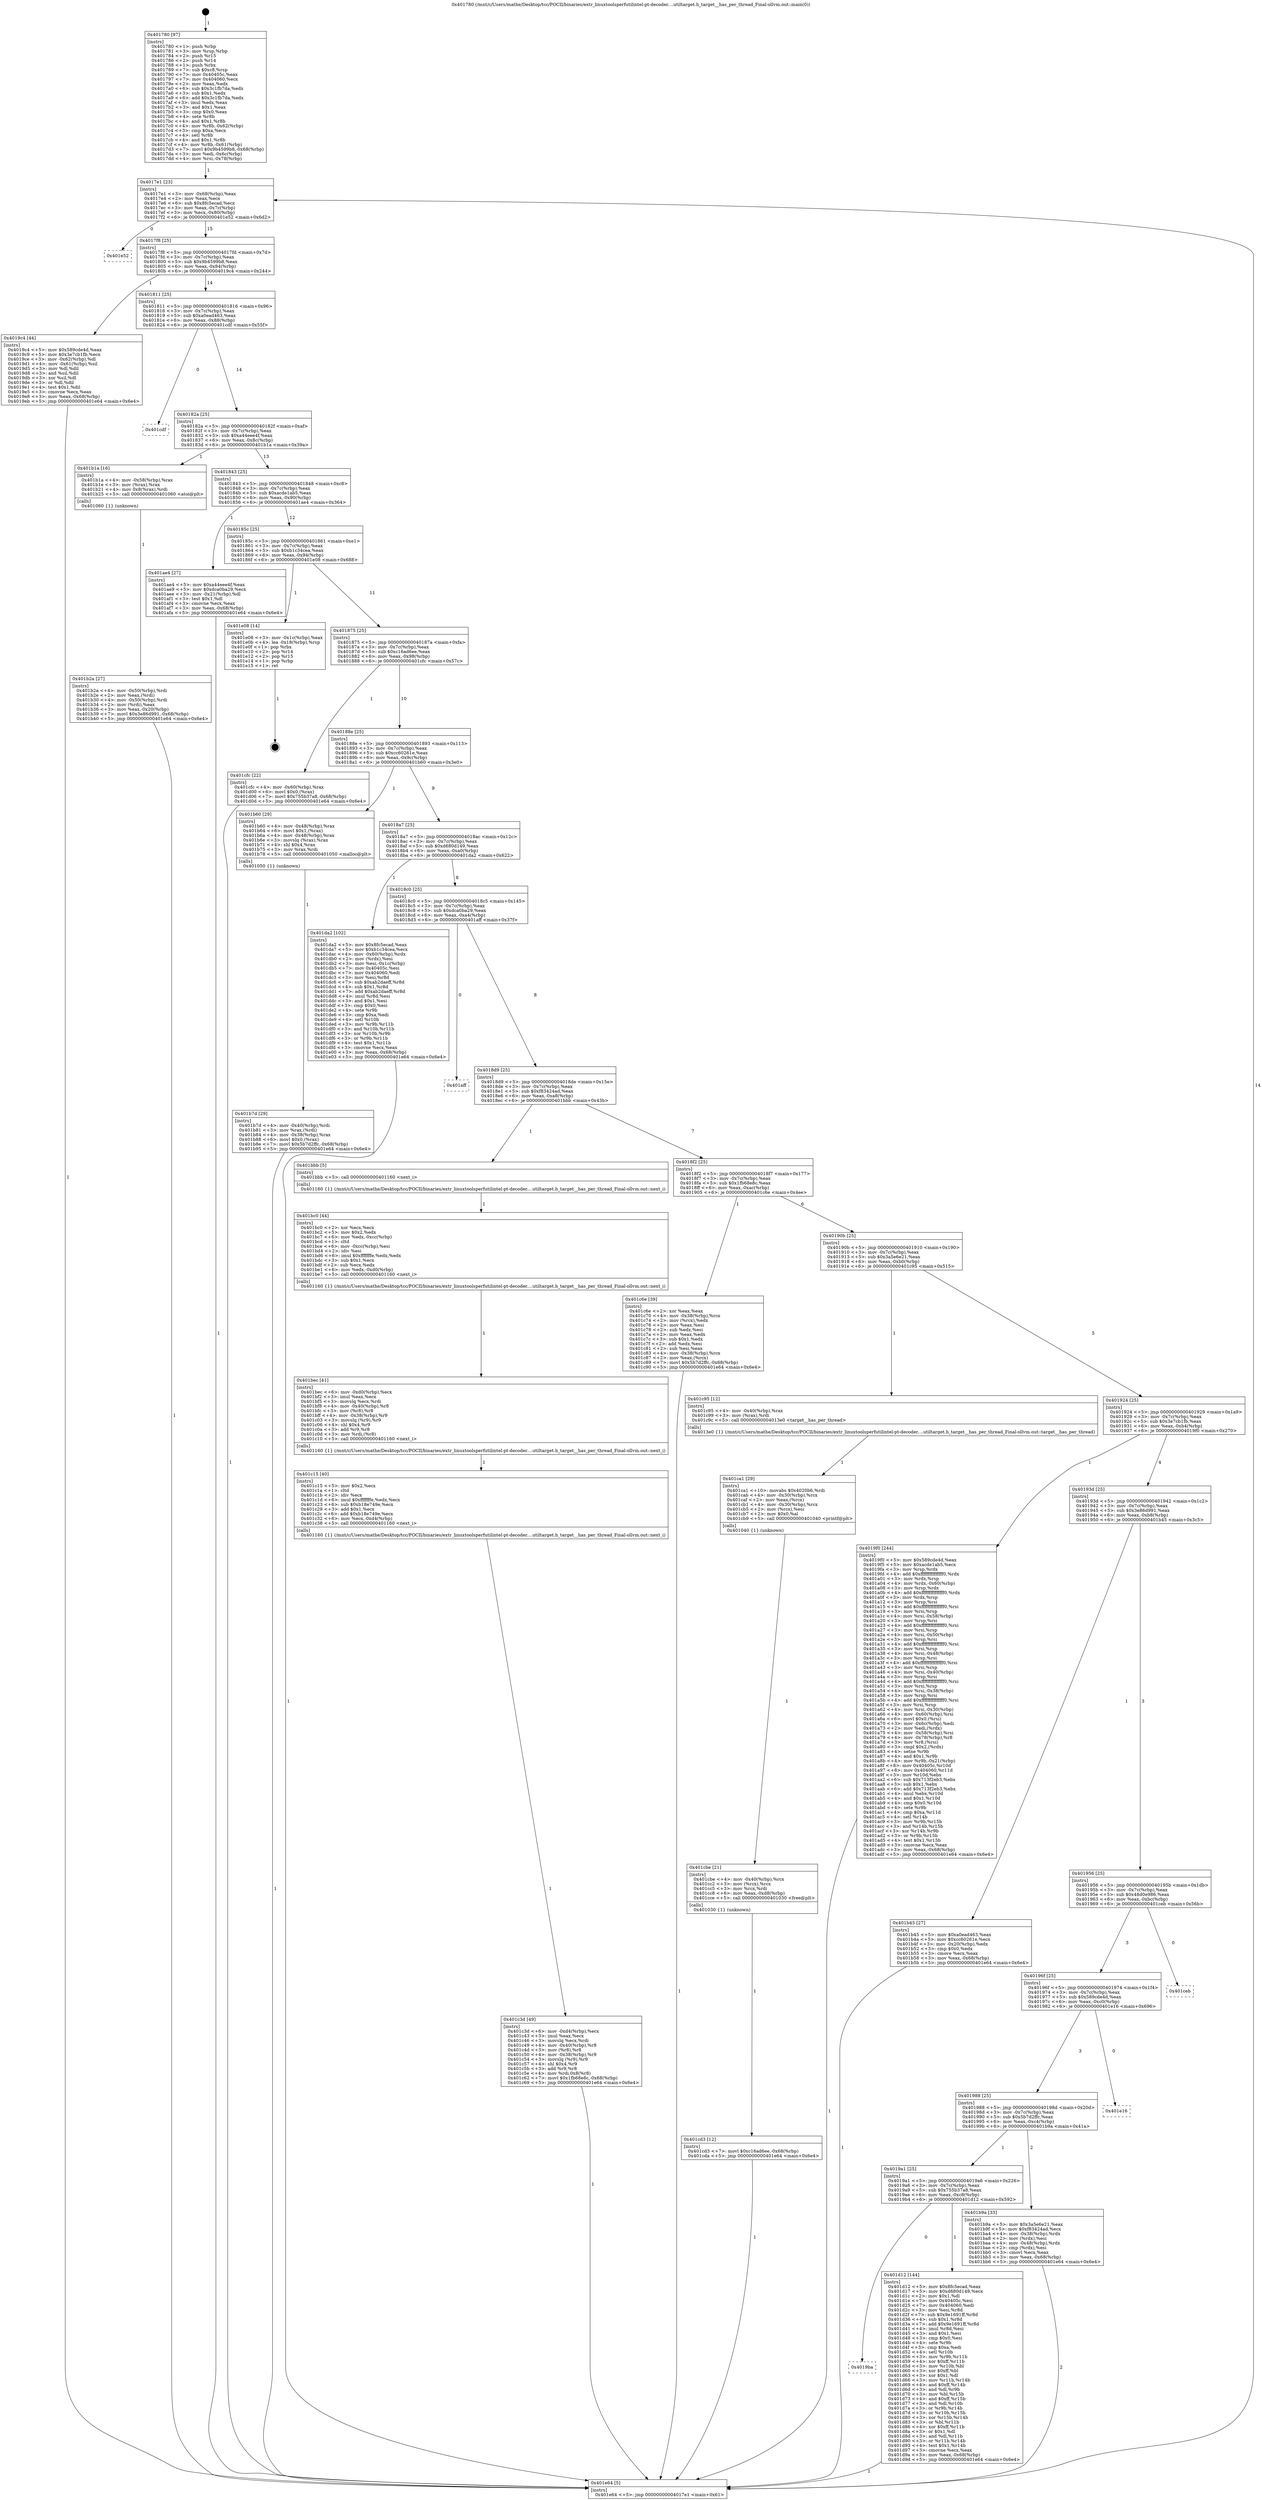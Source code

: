 digraph "0x401780" {
  label = "0x401780 (/mnt/c/Users/mathe/Desktop/tcc/POCII/binaries/extr_linuxtoolsperfutilintel-pt-decoder....utiltarget.h_target__has_per_thread_Final-ollvm.out::main(0))"
  labelloc = "t"
  node[shape=record]

  Entry [label="",width=0.3,height=0.3,shape=circle,fillcolor=black,style=filled]
  "0x4017e1" [label="{
     0x4017e1 [23]\l
     | [instrs]\l
     &nbsp;&nbsp;0x4017e1 \<+3\>: mov -0x68(%rbp),%eax\l
     &nbsp;&nbsp;0x4017e4 \<+2\>: mov %eax,%ecx\l
     &nbsp;&nbsp;0x4017e6 \<+6\>: sub $0x8fc5ecad,%ecx\l
     &nbsp;&nbsp;0x4017ec \<+3\>: mov %eax,-0x7c(%rbp)\l
     &nbsp;&nbsp;0x4017ef \<+3\>: mov %ecx,-0x80(%rbp)\l
     &nbsp;&nbsp;0x4017f2 \<+6\>: je 0000000000401e52 \<main+0x6d2\>\l
  }"]
  "0x401e52" [label="{
     0x401e52\l
  }", style=dashed]
  "0x4017f8" [label="{
     0x4017f8 [25]\l
     | [instrs]\l
     &nbsp;&nbsp;0x4017f8 \<+5\>: jmp 00000000004017fd \<main+0x7d\>\l
     &nbsp;&nbsp;0x4017fd \<+3\>: mov -0x7c(%rbp),%eax\l
     &nbsp;&nbsp;0x401800 \<+5\>: sub $0x9b4599b8,%eax\l
     &nbsp;&nbsp;0x401805 \<+6\>: mov %eax,-0x84(%rbp)\l
     &nbsp;&nbsp;0x40180b \<+6\>: je 00000000004019c4 \<main+0x244\>\l
  }"]
  Exit [label="",width=0.3,height=0.3,shape=circle,fillcolor=black,style=filled,peripheries=2]
  "0x4019c4" [label="{
     0x4019c4 [44]\l
     | [instrs]\l
     &nbsp;&nbsp;0x4019c4 \<+5\>: mov $0x589cde4d,%eax\l
     &nbsp;&nbsp;0x4019c9 \<+5\>: mov $0x3e7cb1fb,%ecx\l
     &nbsp;&nbsp;0x4019ce \<+3\>: mov -0x62(%rbp),%dl\l
     &nbsp;&nbsp;0x4019d1 \<+4\>: mov -0x61(%rbp),%sil\l
     &nbsp;&nbsp;0x4019d5 \<+3\>: mov %dl,%dil\l
     &nbsp;&nbsp;0x4019d8 \<+3\>: and %sil,%dil\l
     &nbsp;&nbsp;0x4019db \<+3\>: xor %sil,%dl\l
     &nbsp;&nbsp;0x4019de \<+3\>: or %dl,%dil\l
     &nbsp;&nbsp;0x4019e1 \<+4\>: test $0x1,%dil\l
     &nbsp;&nbsp;0x4019e5 \<+3\>: cmovne %ecx,%eax\l
     &nbsp;&nbsp;0x4019e8 \<+3\>: mov %eax,-0x68(%rbp)\l
     &nbsp;&nbsp;0x4019eb \<+5\>: jmp 0000000000401e64 \<main+0x6e4\>\l
  }"]
  "0x401811" [label="{
     0x401811 [25]\l
     | [instrs]\l
     &nbsp;&nbsp;0x401811 \<+5\>: jmp 0000000000401816 \<main+0x96\>\l
     &nbsp;&nbsp;0x401816 \<+3\>: mov -0x7c(%rbp),%eax\l
     &nbsp;&nbsp;0x401819 \<+5\>: sub $0xa0ead463,%eax\l
     &nbsp;&nbsp;0x40181e \<+6\>: mov %eax,-0x88(%rbp)\l
     &nbsp;&nbsp;0x401824 \<+6\>: je 0000000000401cdf \<main+0x55f\>\l
  }"]
  "0x401e64" [label="{
     0x401e64 [5]\l
     | [instrs]\l
     &nbsp;&nbsp;0x401e64 \<+5\>: jmp 00000000004017e1 \<main+0x61\>\l
  }"]
  "0x401780" [label="{
     0x401780 [97]\l
     | [instrs]\l
     &nbsp;&nbsp;0x401780 \<+1\>: push %rbp\l
     &nbsp;&nbsp;0x401781 \<+3\>: mov %rsp,%rbp\l
     &nbsp;&nbsp;0x401784 \<+2\>: push %r15\l
     &nbsp;&nbsp;0x401786 \<+2\>: push %r14\l
     &nbsp;&nbsp;0x401788 \<+1\>: push %rbx\l
     &nbsp;&nbsp;0x401789 \<+7\>: sub $0xc8,%rsp\l
     &nbsp;&nbsp;0x401790 \<+7\>: mov 0x40405c,%eax\l
     &nbsp;&nbsp;0x401797 \<+7\>: mov 0x404060,%ecx\l
     &nbsp;&nbsp;0x40179e \<+2\>: mov %eax,%edx\l
     &nbsp;&nbsp;0x4017a0 \<+6\>: sub $0x3c1fb7da,%edx\l
     &nbsp;&nbsp;0x4017a6 \<+3\>: sub $0x1,%edx\l
     &nbsp;&nbsp;0x4017a9 \<+6\>: add $0x3c1fb7da,%edx\l
     &nbsp;&nbsp;0x4017af \<+3\>: imul %edx,%eax\l
     &nbsp;&nbsp;0x4017b2 \<+3\>: and $0x1,%eax\l
     &nbsp;&nbsp;0x4017b5 \<+3\>: cmp $0x0,%eax\l
     &nbsp;&nbsp;0x4017b8 \<+4\>: sete %r8b\l
     &nbsp;&nbsp;0x4017bc \<+4\>: and $0x1,%r8b\l
     &nbsp;&nbsp;0x4017c0 \<+4\>: mov %r8b,-0x62(%rbp)\l
     &nbsp;&nbsp;0x4017c4 \<+3\>: cmp $0xa,%ecx\l
     &nbsp;&nbsp;0x4017c7 \<+4\>: setl %r8b\l
     &nbsp;&nbsp;0x4017cb \<+4\>: and $0x1,%r8b\l
     &nbsp;&nbsp;0x4017cf \<+4\>: mov %r8b,-0x61(%rbp)\l
     &nbsp;&nbsp;0x4017d3 \<+7\>: movl $0x9b4599b8,-0x68(%rbp)\l
     &nbsp;&nbsp;0x4017da \<+3\>: mov %edi,-0x6c(%rbp)\l
     &nbsp;&nbsp;0x4017dd \<+4\>: mov %rsi,-0x78(%rbp)\l
  }"]
  "0x4019ba" [label="{
     0x4019ba\l
  }", style=dashed]
  "0x401cdf" [label="{
     0x401cdf\l
  }", style=dashed]
  "0x40182a" [label="{
     0x40182a [25]\l
     | [instrs]\l
     &nbsp;&nbsp;0x40182a \<+5\>: jmp 000000000040182f \<main+0xaf\>\l
     &nbsp;&nbsp;0x40182f \<+3\>: mov -0x7c(%rbp),%eax\l
     &nbsp;&nbsp;0x401832 \<+5\>: sub $0xa44eee4f,%eax\l
     &nbsp;&nbsp;0x401837 \<+6\>: mov %eax,-0x8c(%rbp)\l
     &nbsp;&nbsp;0x40183d \<+6\>: je 0000000000401b1a \<main+0x39a\>\l
  }"]
  "0x401d12" [label="{
     0x401d12 [144]\l
     | [instrs]\l
     &nbsp;&nbsp;0x401d12 \<+5\>: mov $0x8fc5ecad,%eax\l
     &nbsp;&nbsp;0x401d17 \<+5\>: mov $0xd680d149,%ecx\l
     &nbsp;&nbsp;0x401d1c \<+2\>: mov $0x1,%dl\l
     &nbsp;&nbsp;0x401d1e \<+7\>: mov 0x40405c,%esi\l
     &nbsp;&nbsp;0x401d25 \<+7\>: mov 0x404060,%edi\l
     &nbsp;&nbsp;0x401d2c \<+3\>: mov %esi,%r8d\l
     &nbsp;&nbsp;0x401d2f \<+7\>: sub $0x9e1691ff,%r8d\l
     &nbsp;&nbsp;0x401d36 \<+4\>: sub $0x1,%r8d\l
     &nbsp;&nbsp;0x401d3a \<+7\>: add $0x9e1691ff,%r8d\l
     &nbsp;&nbsp;0x401d41 \<+4\>: imul %r8d,%esi\l
     &nbsp;&nbsp;0x401d45 \<+3\>: and $0x1,%esi\l
     &nbsp;&nbsp;0x401d48 \<+3\>: cmp $0x0,%esi\l
     &nbsp;&nbsp;0x401d4b \<+4\>: sete %r9b\l
     &nbsp;&nbsp;0x401d4f \<+3\>: cmp $0xa,%edi\l
     &nbsp;&nbsp;0x401d52 \<+4\>: setl %r10b\l
     &nbsp;&nbsp;0x401d56 \<+3\>: mov %r9b,%r11b\l
     &nbsp;&nbsp;0x401d59 \<+4\>: xor $0xff,%r11b\l
     &nbsp;&nbsp;0x401d5d \<+3\>: mov %r10b,%bl\l
     &nbsp;&nbsp;0x401d60 \<+3\>: xor $0xff,%bl\l
     &nbsp;&nbsp;0x401d63 \<+3\>: xor $0x1,%dl\l
     &nbsp;&nbsp;0x401d66 \<+3\>: mov %r11b,%r14b\l
     &nbsp;&nbsp;0x401d69 \<+4\>: and $0xff,%r14b\l
     &nbsp;&nbsp;0x401d6d \<+3\>: and %dl,%r9b\l
     &nbsp;&nbsp;0x401d70 \<+3\>: mov %bl,%r15b\l
     &nbsp;&nbsp;0x401d73 \<+4\>: and $0xff,%r15b\l
     &nbsp;&nbsp;0x401d77 \<+3\>: and %dl,%r10b\l
     &nbsp;&nbsp;0x401d7a \<+3\>: or %r9b,%r14b\l
     &nbsp;&nbsp;0x401d7d \<+3\>: or %r10b,%r15b\l
     &nbsp;&nbsp;0x401d80 \<+3\>: xor %r15b,%r14b\l
     &nbsp;&nbsp;0x401d83 \<+3\>: or %bl,%r11b\l
     &nbsp;&nbsp;0x401d86 \<+4\>: xor $0xff,%r11b\l
     &nbsp;&nbsp;0x401d8a \<+3\>: or $0x1,%dl\l
     &nbsp;&nbsp;0x401d8d \<+3\>: and %dl,%r11b\l
     &nbsp;&nbsp;0x401d90 \<+3\>: or %r11b,%r14b\l
     &nbsp;&nbsp;0x401d93 \<+4\>: test $0x1,%r14b\l
     &nbsp;&nbsp;0x401d97 \<+3\>: cmovne %ecx,%eax\l
     &nbsp;&nbsp;0x401d9a \<+3\>: mov %eax,-0x68(%rbp)\l
     &nbsp;&nbsp;0x401d9d \<+5\>: jmp 0000000000401e64 \<main+0x6e4\>\l
  }"]
  "0x401b1a" [label="{
     0x401b1a [16]\l
     | [instrs]\l
     &nbsp;&nbsp;0x401b1a \<+4\>: mov -0x58(%rbp),%rax\l
     &nbsp;&nbsp;0x401b1e \<+3\>: mov (%rax),%rax\l
     &nbsp;&nbsp;0x401b21 \<+4\>: mov 0x8(%rax),%rdi\l
     &nbsp;&nbsp;0x401b25 \<+5\>: call 0000000000401060 \<atoi@plt\>\l
     | [calls]\l
     &nbsp;&nbsp;0x401060 \{1\} (unknown)\l
  }"]
  "0x401843" [label="{
     0x401843 [25]\l
     | [instrs]\l
     &nbsp;&nbsp;0x401843 \<+5\>: jmp 0000000000401848 \<main+0xc8\>\l
     &nbsp;&nbsp;0x401848 \<+3\>: mov -0x7c(%rbp),%eax\l
     &nbsp;&nbsp;0x40184b \<+5\>: sub $0xacde1ab5,%eax\l
     &nbsp;&nbsp;0x401850 \<+6\>: mov %eax,-0x90(%rbp)\l
     &nbsp;&nbsp;0x401856 \<+6\>: je 0000000000401ae4 \<main+0x364\>\l
  }"]
  "0x401cd3" [label="{
     0x401cd3 [12]\l
     | [instrs]\l
     &nbsp;&nbsp;0x401cd3 \<+7\>: movl $0xc16ad6ee,-0x68(%rbp)\l
     &nbsp;&nbsp;0x401cda \<+5\>: jmp 0000000000401e64 \<main+0x6e4\>\l
  }"]
  "0x401ae4" [label="{
     0x401ae4 [27]\l
     | [instrs]\l
     &nbsp;&nbsp;0x401ae4 \<+5\>: mov $0xa44eee4f,%eax\l
     &nbsp;&nbsp;0x401ae9 \<+5\>: mov $0xdca0ba29,%ecx\l
     &nbsp;&nbsp;0x401aee \<+3\>: mov -0x21(%rbp),%dl\l
     &nbsp;&nbsp;0x401af1 \<+3\>: test $0x1,%dl\l
     &nbsp;&nbsp;0x401af4 \<+3\>: cmovne %ecx,%eax\l
     &nbsp;&nbsp;0x401af7 \<+3\>: mov %eax,-0x68(%rbp)\l
     &nbsp;&nbsp;0x401afa \<+5\>: jmp 0000000000401e64 \<main+0x6e4\>\l
  }"]
  "0x40185c" [label="{
     0x40185c [25]\l
     | [instrs]\l
     &nbsp;&nbsp;0x40185c \<+5\>: jmp 0000000000401861 \<main+0xe1\>\l
     &nbsp;&nbsp;0x401861 \<+3\>: mov -0x7c(%rbp),%eax\l
     &nbsp;&nbsp;0x401864 \<+5\>: sub $0xb1c34cea,%eax\l
     &nbsp;&nbsp;0x401869 \<+6\>: mov %eax,-0x94(%rbp)\l
     &nbsp;&nbsp;0x40186f \<+6\>: je 0000000000401e08 \<main+0x688\>\l
  }"]
  "0x401cbe" [label="{
     0x401cbe [21]\l
     | [instrs]\l
     &nbsp;&nbsp;0x401cbe \<+4\>: mov -0x40(%rbp),%rcx\l
     &nbsp;&nbsp;0x401cc2 \<+3\>: mov (%rcx),%rcx\l
     &nbsp;&nbsp;0x401cc5 \<+3\>: mov %rcx,%rdi\l
     &nbsp;&nbsp;0x401cc8 \<+6\>: mov %eax,-0xd8(%rbp)\l
     &nbsp;&nbsp;0x401cce \<+5\>: call 0000000000401030 \<free@plt\>\l
     | [calls]\l
     &nbsp;&nbsp;0x401030 \{1\} (unknown)\l
  }"]
  "0x401e08" [label="{
     0x401e08 [14]\l
     | [instrs]\l
     &nbsp;&nbsp;0x401e08 \<+3\>: mov -0x1c(%rbp),%eax\l
     &nbsp;&nbsp;0x401e0b \<+4\>: lea -0x18(%rbp),%rsp\l
     &nbsp;&nbsp;0x401e0f \<+1\>: pop %rbx\l
     &nbsp;&nbsp;0x401e10 \<+2\>: pop %r14\l
     &nbsp;&nbsp;0x401e12 \<+2\>: pop %r15\l
     &nbsp;&nbsp;0x401e14 \<+1\>: pop %rbp\l
     &nbsp;&nbsp;0x401e15 \<+1\>: ret\l
  }"]
  "0x401875" [label="{
     0x401875 [25]\l
     | [instrs]\l
     &nbsp;&nbsp;0x401875 \<+5\>: jmp 000000000040187a \<main+0xfa\>\l
     &nbsp;&nbsp;0x40187a \<+3\>: mov -0x7c(%rbp),%eax\l
     &nbsp;&nbsp;0x40187d \<+5\>: sub $0xc16ad6ee,%eax\l
     &nbsp;&nbsp;0x401882 \<+6\>: mov %eax,-0x98(%rbp)\l
     &nbsp;&nbsp;0x401888 \<+6\>: je 0000000000401cfc \<main+0x57c\>\l
  }"]
  "0x401ca1" [label="{
     0x401ca1 [29]\l
     | [instrs]\l
     &nbsp;&nbsp;0x401ca1 \<+10\>: movabs $0x4020b6,%rdi\l
     &nbsp;&nbsp;0x401cab \<+4\>: mov -0x30(%rbp),%rcx\l
     &nbsp;&nbsp;0x401caf \<+2\>: mov %eax,(%rcx)\l
     &nbsp;&nbsp;0x401cb1 \<+4\>: mov -0x30(%rbp),%rcx\l
     &nbsp;&nbsp;0x401cb5 \<+2\>: mov (%rcx),%esi\l
     &nbsp;&nbsp;0x401cb7 \<+2\>: mov $0x0,%al\l
     &nbsp;&nbsp;0x401cb9 \<+5\>: call 0000000000401040 \<printf@plt\>\l
     | [calls]\l
     &nbsp;&nbsp;0x401040 \{1\} (unknown)\l
  }"]
  "0x401cfc" [label="{
     0x401cfc [22]\l
     | [instrs]\l
     &nbsp;&nbsp;0x401cfc \<+4\>: mov -0x60(%rbp),%rax\l
     &nbsp;&nbsp;0x401d00 \<+6\>: movl $0x0,(%rax)\l
     &nbsp;&nbsp;0x401d06 \<+7\>: movl $0x755b37a8,-0x68(%rbp)\l
     &nbsp;&nbsp;0x401d0d \<+5\>: jmp 0000000000401e64 \<main+0x6e4\>\l
  }"]
  "0x40188e" [label="{
     0x40188e [25]\l
     | [instrs]\l
     &nbsp;&nbsp;0x40188e \<+5\>: jmp 0000000000401893 \<main+0x113\>\l
     &nbsp;&nbsp;0x401893 \<+3\>: mov -0x7c(%rbp),%eax\l
     &nbsp;&nbsp;0x401896 \<+5\>: sub $0xcc60261e,%eax\l
     &nbsp;&nbsp;0x40189b \<+6\>: mov %eax,-0x9c(%rbp)\l
     &nbsp;&nbsp;0x4018a1 \<+6\>: je 0000000000401b60 \<main+0x3e0\>\l
  }"]
  "0x401c3d" [label="{
     0x401c3d [49]\l
     | [instrs]\l
     &nbsp;&nbsp;0x401c3d \<+6\>: mov -0xd4(%rbp),%ecx\l
     &nbsp;&nbsp;0x401c43 \<+3\>: imul %eax,%ecx\l
     &nbsp;&nbsp;0x401c46 \<+3\>: movslq %ecx,%rdi\l
     &nbsp;&nbsp;0x401c49 \<+4\>: mov -0x40(%rbp),%r8\l
     &nbsp;&nbsp;0x401c4d \<+3\>: mov (%r8),%r8\l
     &nbsp;&nbsp;0x401c50 \<+4\>: mov -0x38(%rbp),%r9\l
     &nbsp;&nbsp;0x401c54 \<+3\>: movslq (%r9),%r9\l
     &nbsp;&nbsp;0x401c57 \<+4\>: shl $0x4,%r9\l
     &nbsp;&nbsp;0x401c5b \<+3\>: add %r9,%r8\l
     &nbsp;&nbsp;0x401c5e \<+4\>: mov %rdi,0x8(%r8)\l
     &nbsp;&nbsp;0x401c62 \<+7\>: movl $0x1fb68e8c,-0x68(%rbp)\l
     &nbsp;&nbsp;0x401c69 \<+5\>: jmp 0000000000401e64 \<main+0x6e4\>\l
  }"]
  "0x401b60" [label="{
     0x401b60 [29]\l
     | [instrs]\l
     &nbsp;&nbsp;0x401b60 \<+4\>: mov -0x48(%rbp),%rax\l
     &nbsp;&nbsp;0x401b64 \<+6\>: movl $0x1,(%rax)\l
     &nbsp;&nbsp;0x401b6a \<+4\>: mov -0x48(%rbp),%rax\l
     &nbsp;&nbsp;0x401b6e \<+3\>: movslq (%rax),%rax\l
     &nbsp;&nbsp;0x401b71 \<+4\>: shl $0x4,%rax\l
     &nbsp;&nbsp;0x401b75 \<+3\>: mov %rax,%rdi\l
     &nbsp;&nbsp;0x401b78 \<+5\>: call 0000000000401050 \<malloc@plt\>\l
     | [calls]\l
     &nbsp;&nbsp;0x401050 \{1\} (unknown)\l
  }"]
  "0x4018a7" [label="{
     0x4018a7 [25]\l
     | [instrs]\l
     &nbsp;&nbsp;0x4018a7 \<+5\>: jmp 00000000004018ac \<main+0x12c\>\l
     &nbsp;&nbsp;0x4018ac \<+3\>: mov -0x7c(%rbp),%eax\l
     &nbsp;&nbsp;0x4018af \<+5\>: sub $0xd680d149,%eax\l
     &nbsp;&nbsp;0x4018b4 \<+6\>: mov %eax,-0xa0(%rbp)\l
     &nbsp;&nbsp;0x4018ba \<+6\>: je 0000000000401da2 \<main+0x622\>\l
  }"]
  "0x401c15" [label="{
     0x401c15 [40]\l
     | [instrs]\l
     &nbsp;&nbsp;0x401c15 \<+5\>: mov $0x2,%ecx\l
     &nbsp;&nbsp;0x401c1a \<+1\>: cltd\l
     &nbsp;&nbsp;0x401c1b \<+2\>: idiv %ecx\l
     &nbsp;&nbsp;0x401c1d \<+6\>: imul $0xfffffffe,%edx,%ecx\l
     &nbsp;&nbsp;0x401c23 \<+6\>: sub $0xb18e749e,%ecx\l
     &nbsp;&nbsp;0x401c29 \<+3\>: add $0x1,%ecx\l
     &nbsp;&nbsp;0x401c2c \<+6\>: add $0xb18e749e,%ecx\l
     &nbsp;&nbsp;0x401c32 \<+6\>: mov %ecx,-0xd4(%rbp)\l
     &nbsp;&nbsp;0x401c38 \<+5\>: call 0000000000401160 \<next_i\>\l
     | [calls]\l
     &nbsp;&nbsp;0x401160 \{1\} (/mnt/c/Users/mathe/Desktop/tcc/POCII/binaries/extr_linuxtoolsperfutilintel-pt-decoder....utiltarget.h_target__has_per_thread_Final-ollvm.out::next_i)\l
  }"]
  "0x401da2" [label="{
     0x401da2 [102]\l
     | [instrs]\l
     &nbsp;&nbsp;0x401da2 \<+5\>: mov $0x8fc5ecad,%eax\l
     &nbsp;&nbsp;0x401da7 \<+5\>: mov $0xb1c34cea,%ecx\l
     &nbsp;&nbsp;0x401dac \<+4\>: mov -0x60(%rbp),%rdx\l
     &nbsp;&nbsp;0x401db0 \<+2\>: mov (%rdx),%esi\l
     &nbsp;&nbsp;0x401db2 \<+3\>: mov %esi,-0x1c(%rbp)\l
     &nbsp;&nbsp;0x401db5 \<+7\>: mov 0x40405c,%esi\l
     &nbsp;&nbsp;0x401dbc \<+7\>: mov 0x404060,%edi\l
     &nbsp;&nbsp;0x401dc3 \<+3\>: mov %esi,%r8d\l
     &nbsp;&nbsp;0x401dc6 \<+7\>: sub $0xab2daeff,%r8d\l
     &nbsp;&nbsp;0x401dcd \<+4\>: sub $0x1,%r8d\l
     &nbsp;&nbsp;0x401dd1 \<+7\>: add $0xab2daeff,%r8d\l
     &nbsp;&nbsp;0x401dd8 \<+4\>: imul %r8d,%esi\l
     &nbsp;&nbsp;0x401ddc \<+3\>: and $0x1,%esi\l
     &nbsp;&nbsp;0x401ddf \<+3\>: cmp $0x0,%esi\l
     &nbsp;&nbsp;0x401de2 \<+4\>: sete %r9b\l
     &nbsp;&nbsp;0x401de6 \<+3\>: cmp $0xa,%edi\l
     &nbsp;&nbsp;0x401de9 \<+4\>: setl %r10b\l
     &nbsp;&nbsp;0x401ded \<+3\>: mov %r9b,%r11b\l
     &nbsp;&nbsp;0x401df0 \<+3\>: and %r10b,%r11b\l
     &nbsp;&nbsp;0x401df3 \<+3\>: xor %r10b,%r9b\l
     &nbsp;&nbsp;0x401df6 \<+3\>: or %r9b,%r11b\l
     &nbsp;&nbsp;0x401df9 \<+4\>: test $0x1,%r11b\l
     &nbsp;&nbsp;0x401dfd \<+3\>: cmovne %ecx,%eax\l
     &nbsp;&nbsp;0x401e00 \<+3\>: mov %eax,-0x68(%rbp)\l
     &nbsp;&nbsp;0x401e03 \<+5\>: jmp 0000000000401e64 \<main+0x6e4\>\l
  }"]
  "0x4018c0" [label="{
     0x4018c0 [25]\l
     | [instrs]\l
     &nbsp;&nbsp;0x4018c0 \<+5\>: jmp 00000000004018c5 \<main+0x145\>\l
     &nbsp;&nbsp;0x4018c5 \<+3\>: mov -0x7c(%rbp),%eax\l
     &nbsp;&nbsp;0x4018c8 \<+5\>: sub $0xdca0ba29,%eax\l
     &nbsp;&nbsp;0x4018cd \<+6\>: mov %eax,-0xa4(%rbp)\l
     &nbsp;&nbsp;0x4018d3 \<+6\>: je 0000000000401aff \<main+0x37f\>\l
  }"]
  "0x401bec" [label="{
     0x401bec [41]\l
     | [instrs]\l
     &nbsp;&nbsp;0x401bec \<+6\>: mov -0xd0(%rbp),%ecx\l
     &nbsp;&nbsp;0x401bf2 \<+3\>: imul %eax,%ecx\l
     &nbsp;&nbsp;0x401bf5 \<+3\>: movslq %ecx,%rdi\l
     &nbsp;&nbsp;0x401bf8 \<+4\>: mov -0x40(%rbp),%r8\l
     &nbsp;&nbsp;0x401bfc \<+3\>: mov (%r8),%r8\l
     &nbsp;&nbsp;0x401bff \<+4\>: mov -0x38(%rbp),%r9\l
     &nbsp;&nbsp;0x401c03 \<+3\>: movslq (%r9),%r9\l
     &nbsp;&nbsp;0x401c06 \<+4\>: shl $0x4,%r9\l
     &nbsp;&nbsp;0x401c0a \<+3\>: add %r9,%r8\l
     &nbsp;&nbsp;0x401c0d \<+3\>: mov %rdi,(%r8)\l
     &nbsp;&nbsp;0x401c10 \<+5\>: call 0000000000401160 \<next_i\>\l
     | [calls]\l
     &nbsp;&nbsp;0x401160 \{1\} (/mnt/c/Users/mathe/Desktop/tcc/POCII/binaries/extr_linuxtoolsperfutilintel-pt-decoder....utiltarget.h_target__has_per_thread_Final-ollvm.out::next_i)\l
  }"]
  "0x401aff" [label="{
     0x401aff\l
  }", style=dashed]
  "0x4018d9" [label="{
     0x4018d9 [25]\l
     | [instrs]\l
     &nbsp;&nbsp;0x4018d9 \<+5\>: jmp 00000000004018de \<main+0x15e\>\l
     &nbsp;&nbsp;0x4018de \<+3\>: mov -0x7c(%rbp),%eax\l
     &nbsp;&nbsp;0x4018e1 \<+5\>: sub $0xf83424ad,%eax\l
     &nbsp;&nbsp;0x4018e6 \<+6\>: mov %eax,-0xa8(%rbp)\l
     &nbsp;&nbsp;0x4018ec \<+6\>: je 0000000000401bbb \<main+0x43b\>\l
  }"]
  "0x401bc0" [label="{
     0x401bc0 [44]\l
     | [instrs]\l
     &nbsp;&nbsp;0x401bc0 \<+2\>: xor %ecx,%ecx\l
     &nbsp;&nbsp;0x401bc2 \<+5\>: mov $0x2,%edx\l
     &nbsp;&nbsp;0x401bc7 \<+6\>: mov %edx,-0xcc(%rbp)\l
     &nbsp;&nbsp;0x401bcd \<+1\>: cltd\l
     &nbsp;&nbsp;0x401bce \<+6\>: mov -0xcc(%rbp),%esi\l
     &nbsp;&nbsp;0x401bd4 \<+2\>: idiv %esi\l
     &nbsp;&nbsp;0x401bd6 \<+6\>: imul $0xfffffffe,%edx,%edx\l
     &nbsp;&nbsp;0x401bdc \<+3\>: sub $0x1,%ecx\l
     &nbsp;&nbsp;0x401bdf \<+2\>: sub %ecx,%edx\l
     &nbsp;&nbsp;0x401be1 \<+6\>: mov %edx,-0xd0(%rbp)\l
     &nbsp;&nbsp;0x401be7 \<+5\>: call 0000000000401160 \<next_i\>\l
     | [calls]\l
     &nbsp;&nbsp;0x401160 \{1\} (/mnt/c/Users/mathe/Desktop/tcc/POCII/binaries/extr_linuxtoolsperfutilintel-pt-decoder....utiltarget.h_target__has_per_thread_Final-ollvm.out::next_i)\l
  }"]
  "0x401bbb" [label="{
     0x401bbb [5]\l
     | [instrs]\l
     &nbsp;&nbsp;0x401bbb \<+5\>: call 0000000000401160 \<next_i\>\l
     | [calls]\l
     &nbsp;&nbsp;0x401160 \{1\} (/mnt/c/Users/mathe/Desktop/tcc/POCII/binaries/extr_linuxtoolsperfutilintel-pt-decoder....utiltarget.h_target__has_per_thread_Final-ollvm.out::next_i)\l
  }"]
  "0x4018f2" [label="{
     0x4018f2 [25]\l
     | [instrs]\l
     &nbsp;&nbsp;0x4018f2 \<+5\>: jmp 00000000004018f7 \<main+0x177\>\l
     &nbsp;&nbsp;0x4018f7 \<+3\>: mov -0x7c(%rbp),%eax\l
     &nbsp;&nbsp;0x4018fa \<+5\>: sub $0x1fb68e8c,%eax\l
     &nbsp;&nbsp;0x4018ff \<+6\>: mov %eax,-0xac(%rbp)\l
     &nbsp;&nbsp;0x401905 \<+6\>: je 0000000000401c6e \<main+0x4ee\>\l
  }"]
  "0x4019a1" [label="{
     0x4019a1 [25]\l
     | [instrs]\l
     &nbsp;&nbsp;0x4019a1 \<+5\>: jmp 00000000004019a6 \<main+0x226\>\l
     &nbsp;&nbsp;0x4019a6 \<+3\>: mov -0x7c(%rbp),%eax\l
     &nbsp;&nbsp;0x4019a9 \<+5\>: sub $0x755b37a8,%eax\l
     &nbsp;&nbsp;0x4019ae \<+6\>: mov %eax,-0xc8(%rbp)\l
     &nbsp;&nbsp;0x4019b4 \<+6\>: je 0000000000401d12 \<main+0x592\>\l
  }"]
  "0x401c6e" [label="{
     0x401c6e [39]\l
     | [instrs]\l
     &nbsp;&nbsp;0x401c6e \<+2\>: xor %eax,%eax\l
     &nbsp;&nbsp;0x401c70 \<+4\>: mov -0x38(%rbp),%rcx\l
     &nbsp;&nbsp;0x401c74 \<+2\>: mov (%rcx),%edx\l
     &nbsp;&nbsp;0x401c76 \<+2\>: mov %eax,%esi\l
     &nbsp;&nbsp;0x401c78 \<+2\>: sub %edx,%esi\l
     &nbsp;&nbsp;0x401c7a \<+2\>: mov %eax,%edx\l
     &nbsp;&nbsp;0x401c7c \<+3\>: sub $0x1,%edx\l
     &nbsp;&nbsp;0x401c7f \<+2\>: add %edx,%esi\l
     &nbsp;&nbsp;0x401c81 \<+2\>: sub %esi,%eax\l
     &nbsp;&nbsp;0x401c83 \<+4\>: mov -0x38(%rbp),%rcx\l
     &nbsp;&nbsp;0x401c87 \<+2\>: mov %eax,(%rcx)\l
     &nbsp;&nbsp;0x401c89 \<+7\>: movl $0x5b7d2ffc,-0x68(%rbp)\l
     &nbsp;&nbsp;0x401c90 \<+5\>: jmp 0000000000401e64 \<main+0x6e4\>\l
  }"]
  "0x40190b" [label="{
     0x40190b [25]\l
     | [instrs]\l
     &nbsp;&nbsp;0x40190b \<+5\>: jmp 0000000000401910 \<main+0x190\>\l
     &nbsp;&nbsp;0x401910 \<+3\>: mov -0x7c(%rbp),%eax\l
     &nbsp;&nbsp;0x401913 \<+5\>: sub $0x3a5e6e21,%eax\l
     &nbsp;&nbsp;0x401918 \<+6\>: mov %eax,-0xb0(%rbp)\l
     &nbsp;&nbsp;0x40191e \<+6\>: je 0000000000401c95 \<main+0x515\>\l
  }"]
  "0x401b9a" [label="{
     0x401b9a [33]\l
     | [instrs]\l
     &nbsp;&nbsp;0x401b9a \<+5\>: mov $0x3a5e6e21,%eax\l
     &nbsp;&nbsp;0x401b9f \<+5\>: mov $0xf83424ad,%ecx\l
     &nbsp;&nbsp;0x401ba4 \<+4\>: mov -0x38(%rbp),%rdx\l
     &nbsp;&nbsp;0x401ba8 \<+2\>: mov (%rdx),%esi\l
     &nbsp;&nbsp;0x401baa \<+4\>: mov -0x48(%rbp),%rdx\l
     &nbsp;&nbsp;0x401bae \<+2\>: cmp (%rdx),%esi\l
     &nbsp;&nbsp;0x401bb0 \<+3\>: cmovl %ecx,%eax\l
     &nbsp;&nbsp;0x401bb3 \<+3\>: mov %eax,-0x68(%rbp)\l
     &nbsp;&nbsp;0x401bb6 \<+5\>: jmp 0000000000401e64 \<main+0x6e4\>\l
  }"]
  "0x401c95" [label="{
     0x401c95 [12]\l
     | [instrs]\l
     &nbsp;&nbsp;0x401c95 \<+4\>: mov -0x40(%rbp),%rax\l
     &nbsp;&nbsp;0x401c99 \<+3\>: mov (%rax),%rdi\l
     &nbsp;&nbsp;0x401c9c \<+5\>: call 00000000004013e0 \<target__has_per_thread\>\l
     | [calls]\l
     &nbsp;&nbsp;0x4013e0 \{1\} (/mnt/c/Users/mathe/Desktop/tcc/POCII/binaries/extr_linuxtoolsperfutilintel-pt-decoder....utiltarget.h_target__has_per_thread_Final-ollvm.out::target__has_per_thread)\l
  }"]
  "0x401924" [label="{
     0x401924 [25]\l
     | [instrs]\l
     &nbsp;&nbsp;0x401924 \<+5\>: jmp 0000000000401929 \<main+0x1a9\>\l
     &nbsp;&nbsp;0x401929 \<+3\>: mov -0x7c(%rbp),%eax\l
     &nbsp;&nbsp;0x40192c \<+5\>: sub $0x3e7cb1fb,%eax\l
     &nbsp;&nbsp;0x401931 \<+6\>: mov %eax,-0xb4(%rbp)\l
     &nbsp;&nbsp;0x401937 \<+6\>: je 00000000004019f0 \<main+0x270\>\l
  }"]
  "0x401988" [label="{
     0x401988 [25]\l
     | [instrs]\l
     &nbsp;&nbsp;0x401988 \<+5\>: jmp 000000000040198d \<main+0x20d\>\l
     &nbsp;&nbsp;0x40198d \<+3\>: mov -0x7c(%rbp),%eax\l
     &nbsp;&nbsp;0x401990 \<+5\>: sub $0x5b7d2ffc,%eax\l
     &nbsp;&nbsp;0x401995 \<+6\>: mov %eax,-0xc4(%rbp)\l
     &nbsp;&nbsp;0x40199b \<+6\>: je 0000000000401b9a \<main+0x41a\>\l
  }"]
  "0x4019f0" [label="{
     0x4019f0 [244]\l
     | [instrs]\l
     &nbsp;&nbsp;0x4019f0 \<+5\>: mov $0x589cde4d,%eax\l
     &nbsp;&nbsp;0x4019f5 \<+5\>: mov $0xacde1ab5,%ecx\l
     &nbsp;&nbsp;0x4019fa \<+3\>: mov %rsp,%rdx\l
     &nbsp;&nbsp;0x4019fd \<+4\>: add $0xfffffffffffffff0,%rdx\l
     &nbsp;&nbsp;0x401a01 \<+3\>: mov %rdx,%rsp\l
     &nbsp;&nbsp;0x401a04 \<+4\>: mov %rdx,-0x60(%rbp)\l
     &nbsp;&nbsp;0x401a08 \<+3\>: mov %rsp,%rdx\l
     &nbsp;&nbsp;0x401a0b \<+4\>: add $0xfffffffffffffff0,%rdx\l
     &nbsp;&nbsp;0x401a0f \<+3\>: mov %rdx,%rsp\l
     &nbsp;&nbsp;0x401a12 \<+3\>: mov %rsp,%rsi\l
     &nbsp;&nbsp;0x401a15 \<+4\>: add $0xfffffffffffffff0,%rsi\l
     &nbsp;&nbsp;0x401a19 \<+3\>: mov %rsi,%rsp\l
     &nbsp;&nbsp;0x401a1c \<+4\>: mov %rsi,-0x58(%rbp)\l
     &nbsp;&nbsp;0x401a20 \<+3\>: mov %rsp,%rsi\l
     &nbsp;&nbsp;0x401a23 \<+4\>: add $0xfffffffffffffff0,%rsi\l
     &nbsp;&nbsp;0x401a27 \<+3\>: mov %rsi,%rsp\l
     &nbsp;&nbsp;0x401a2a \<+4\>: mov %rsi,-0x50(%rbp)\l
     &nbsp;&nbsp;0x401a2e \<+3\>: mov %rsp,%rsi\l
     &nbsp;&nbsp;0x401a31 \<+4\>: add $0xfffffffffffffff0,%rsi\l
     &nbsp;&nbsp;0x401a35 \<+3\>: mov %rsi,%rsp\l
     &nbsp;&nbsp;0x401a38 \<+4\>: mov %rsi,-0x48(%rbp)\l
     &nbsp;&nbsp;0x401a3c \<+3\>: mov %rsp,%rsi\l
     &nbsp;&nbsp;0x401a3f \<+4\>: add $0xfffffffffffffff0,%rsi\l
     &nbsp;&nbsp;0x401a43 \<+3\>: mov %rsi,%rsp\l
     &nbsp;&nbsp;0x401a46 \<+4\>: mov %rsi,-0x40(%rbp)\l
     &nbsp;&nbsp;0x401a4a \<+3\>: mov %rsp,%rsi\l
     &nbsp;&nbsp;0x401a4d \<+4\>: add $0xfffffffffffffff0,%rsi\l
     &nbsp;&nbsp;0x401a51 \<+3\>: mov %rsi,%rsp\l
     &nbsp;&nbsp;0x401a54 \<+4\>: mov %rsi,-0x38(%rbp)\l
     &nbsp;&nbsp;0x401a58 \<+3\>: mov %rsp,%rsi\l
     &nbsp;&nbsp;0x401a5b \<+4\>: add $0xfffffffffffffff0,%rsi\l
     &nbsp;&nbsp;0x401a5f \<+3\>: mov %rsi,%rsp\l
     &nbsp;&nbsp;0x401a62 \<+4\>: mov %rsi,-0x30(%rbp)\l
     &nbsp;&nbsp;0x401a66 \<+4\>: mov -0x60(%rbp),%rsi\l
     &nbsp;&nbsp;0x401a6a \<+6\>: movl $0x0,(%rsi)\l
     &nbsp;&nbsp;0x401a70 \<+3\>: mov -0x6c(%rbp),%edi\l
     &nbsp;&nbsp;0x401a73 \<+2\>: mov %edi,(%rdx)\l
     &nbsp;&nbsp;0x401a75 \<+4\>: mov -0x58(%rbp),%rsi\l
     &nbsp;&nbsp;0x401a79 \<+4\>: mov -0x78(%rbp),%r8\l
     &nbsp;&nbsp;0x401a7d \<+3\>: mov %r8,(%rsi)\l
     &nbsp;&nbsp;0x401a80 \<+3\>: cmpl $0x2,(%rdx)\l
     &nbsp;&nbsp;0x401a83 \<+4\>: setne %r9b\l
     &nbsp;&nbsp;0x401a87 \<+4\>: and $0x1,%r9b\l
     &nbsp;&nbsp;0x401a8b \<+4\>: mov %r9b,-0x21(%rbp)\l
     &nbsp;&nbsp;0x401a8f \<+8\>: mov 0x40405c,%r10d\l
     &nbsp;&nbsp;0x401a97 \<+8\>: mov 0x404060,%r11d\l
     &nbsp;&nbsp;0x401a9f \<+3\>: mov %r10d,%ebx\l
     &nbsp;&nbsp;0x401aa2 \<+6\>: sub $0x713f2eb3,%ebx\l
     &nbsp;&nbsp;0x401aa8 \<+3\>: sub $0x1,%ebx\l
     &nbsp;&nbsp;0x401aab \<+6\>: add $0x713f2eb3,%ebx\l
     &nbsp;&nbsp;0x401ab1 \<+4\>: imul %ebx,%r10d\l
     &nbsp;&nbsp;0x401ab5 \<+4\>: and $0x1,%r10d\l
     &nbsp;&nbsp;0x401ab9 \<+4\>: cmp $0x0,%r10d\l
     &nbsp;&nbsp;0x401abd \<+4\>: sete %r9b\l
     &nbsp;&nbsp;0x401ac1 \<+4\>: cmp $0xa,%r11d\l
     &nbsp;&nbsp;0x401ac5 \<+4\>: setl %r14b\l
     &nbsp;&nbsp;0x401ac9 \<+3\>: mov %r9b,%r15b\l
     &nbsp;&nbsp;0x401acc \<+3\>: and %r14b,%r15b\l
     &nbsp;&nbsp;0x401acf \<+3\>: xor %r14b,%r9b\l
     &nbsp;&nbsp;0x401ad2 \<+3\>: or %r9b,%r15b\l
     &nbsp;&nbsp;0x401ad5 \<+4\>: test $0x1,%r15b\l
     &nbsp;&nbsp;0x401ad9 \<+3\>: cmovne %ecx,%eax\l
     &nbsp;&nbsp;0x401adc \<+3\>: mov %eax,-0x68(%rbp)\l
     &nbsp;&nbsp;0x401adf \<+5\>: jmp 0000000000401e64 \<main+0x6e4\>\l
  }"]
  "0x40193d" [label="{
     0x40193d [25]\l
     | [instrs]\l
     &nbsp;&nbsp;0x40193d \<+5\>: jmp 0000000000401942 \<main+0x1c2\>\l
     &nbsp;&nbsp;0x401942 \<+3\>: mov -0x7c(%rbp),%eax\l
     &nbsp;&nbsp;0x401945 \<+5\>: sub $0x3e86d991,%eax\l
     &nbsp;&nbsp;0x40194a \<+6\>: mov %eax,-0xb8(%rbp)\l
     &nbsp;&nbsp;0x401950 \<+6\>: je 0000000000401b45 \<main+0x3c5\>\l
  }"]
  "0x401e16" [label="{
     0x401e16\l
  }", style=dashed]
  "0x401b2a" [label="{
     0x401b2a [27]\l
     | [instrs]\l
     &nbsp;&nbsp;0x401b2a \<+4\>: mov -0x50(%rbp),%rdi\l
     &nbsp;&nbsp;0x401b2e \<+2\>: mov %eax,(%rdi)\l
     &nbsp;&nbsp;0x401b30 \<+4\>: mov -0x50(%rbp),%rdi\l
     &nbsp;&nbsp;0x401b34 \<+2\>: mov (%rdi),%eax\l
     &nbsp;&nbsp;0x401b36 \<+3\>: mov %eax,-0x20(%rbp)\l
     &nbsp;&nbsp;0x401b39 \<+7\>: movl $0x3e86d991,-0x68(%rbp)\l
     &nbsp;&nbsp;0x401b40 \<+5\>: jmp 0000000000401e64 \<main+0x6e4\>\l
  }"]
  "0x40196f" [label="{
     0x40196f [25]\l
     | [instrs]\l
     &nbsp;&nbsp;0x40196f \<+5\>: jmp 0000000000401974 \<main+0x1f4\>\l
     &nbsp;&nbsp;0x401974 \<+3\>: mov -0x7c(%rbp),%eax\l
     &nbsp;&nbsp;0x401977 \<+5\>: sub $0x589cde4d,%eax\l
     &nbsp;&nbsp;0x40197c \<+6\>: mov %eax,-0xc0(%rbp)\l
     &nbsp;&nbsp;0x401982 \<+6\>: je 0000000000401e16 \<main+0x696\>\l
  }"]
  "0x401b45" [label="{
     0x401b45 [27]\l
     | [instrs]\l
     &nbsp;&nbsp;0x401b45 \<+5\>: mov $0xa0ead463,%eax\l
     &nbsp;&nbsp;0x401b4a \<+5\>: mov $0xcc60261e,%ecx\l
     &nbsp;&nbsp;0x401b4f \<+3\>: mov -0x20(%rbp),%edx\l
     &nbsp;&nbsp;0x401b52 \<+3\>: cmp $0x0,%edx\l
     &nbsp;&nbsp;0x401b55 \<+3\>: cmove %ecx,%eax\l
     &nbsp;&nbsp;0x401b58 \<+3\>: mov %eax,-0x68(%rbp)\l
     &nbsp;&nbsp;0x401b5b \<+5\>: jmp 0000000000401e64 \<main+0x6e4\>\l
  }"]
  "0x401956" [label="{
     0x401956 [25]\l
     | [instrs]\l
     &nbsp;&nbsp;0x401956 \<+5\>: jmp 000000000040195b \<main+0x1db\>\l
     &nbsp;&nbsp;0x40195b \<+3\>: mov -0x7c(%rbp),%eax\l
     &nbsp;&nbsp;0x40195e \<+5\>: sub $0x48d0e986,%eax\l
     &nbsp;&nbsp;0x401963 \<+6\>: mov %eax,-0xbc(%rbp)\l
     &nbsp;&nbsp;0x401969 \<+6\>: je 0000000000401ceb \<main+0x56b\>\l
  }"]
  "0x401b7d" [label="{
     0x401b7d [29]\l
     | [instrs]\l
     &nbsp;&nbsp;0x401b7d \<+4\>: mov -0x40(%rbp),%rdi\l
     &nbsp;&nbsp;0x401b81 \<+3\>: mov %rax,(%rdi)\l
     &nbsp;&nbsp;0x401b84 \<+4\>: mov -0x38(%rbp),%rax\l
     &nbsp;&nbsp;0x401b88 \<+6\>: movl $0x0,(%rax)\l
     &nbsp;&nbsp;0x401b8e \<+7\>: movl $0x5b7d2ffc,-0x68(%rbp)\l
     &nbsp;&nbsp;0x401b95 \<+5\>: jmp 0000000000401e64 \<main+0x6e4\>\l
  }"]
  "0x401ceb" [label="{
     0x401ceb\l
  }", style=dashed]
  Entry -> "0x401780" [label=" 1"]
  "0x4017e1" -> "0x401e52" [label=" 0"]
  "0x4017e1" -> "0x4017f8" [label=" 15"]
  "0x401e08" -> Exit [label=" 1"]
  "0x4017f8" -> "0x4019c4" [label=" 1"]
  "0x4017f8" -> "0x401811" [label=" 14"]
  "0x4019c4" -> "0x401e64" [label=" 1"]
  "0x401780" -> "0x4017e1" [label=" 1"]
  "0x401e64" -> "0x4017e1" [label=" 14"]
  "0x401da2" -> "0x401e64" [label=" 1"]
  "0x401811" -> "0x401cdf" [label=" 0"]
  "0x401811" -> "0x40182a" [label=" 14"]
  "0x401d12" -> "0x401e64" [label=" 1"]
  "0x40182a" -> "0x401b1a" [label=" 1"]
  "0x40182a" -> "0x401843" [label=" 13"]
  "0x4019a1" -> "0x4019ba" [label=" 0"]
  "0x401843" -> "0x401ae4" [label=" 1"]
  "0x401843" -> "0x40185c" [label=" 12"]
  "0x4019a1" -> "0x401d12" [label=" 1"]
  "0x40185c" -> "0x401e08" [label=" 1"]
  "0x40185c" -> "0x401875" [label=" 11"]
  "0x401cfc" -> "0x401e64" [label=" 1"]
  "0x401875" -> "0x401cfc" [label=" 1"]
  "0x401875" -> "0x40188e" [label=" 10"]
  "0x401cd3" -> "0x401e64" [label=" 1"]
  "0x40188e" -> "0x401b60" [label=" 1"]
  "0x40188e" -> "0x4018a7" [label=" 9"]
  "0x401cbe" -> "0x401cd3" [label=" 1"]
  "0x4018a7" -> "0x401da2" [label=" 1"]
  "0x4018a7" -> "0x4018c0" [label=" 8"]
  "0x401ca1" -> "0x401cbe" [label=" 1"]
  "0x4018c0" -> "0x401aff" [label=" 0"]
  "0x4018c0" -> "0x4018d9" [label=" 8"]
  "0x401c95" -> "0x401ca1" [label=" 1"]
  "0x4018d9" -> "0x401bbb" [label=" 1"]
  "0x4018d9" -> "0x4018f2" [label=" 7"]
  "0x401c6e" -> "0x401e64" [label=" 1"]
  "0x4018f2" -> "0x401c6e" [label=" 1"]
  "0x4018f2" -> "0x40190b" [label=" 6"]
  "0x401c3d" -> "0x401e64" [label=" 1"]
  "0x40190b" -> "0x401c95" [label=" 1"]
  "0x40190b" -> "0x401924" [label=" 5"]
  "0x401c15" -> "0x401c3d" [label=" 1"]
  "0x401924" -> "0x4019f0" [label=" 1"]
  "0x401924" -> "0x40193d" [label=" 4"]
  "0x401bc0" -> "0x401bec" [label=" 1"]
  "0x4019f0" -> "0x401e64" [label=" 1"]
  "0x401ae4" -> "0x401e64" [label=" 1"]
  "0x401b1a" -> "0x401b2a" [label=" 1"]
  "0x401b2a" -> "0x401e64" [label=" 1"]
  "0x401bbb" -> "0x401bc0" [label=" 1"]
  "0x40193d" -> "0x401b45" [label=" 1"]
  "0x40193d" -> "0x401956" [label=" 3"]
  "0x401b45" -> "0x401e64" [label=" 1"]
  "0x401b60" -> "0x401b7d" [label=" 1"]
  "0x401b7d" -> "0x401e64" [label=" 1"]
  "0x401988" -> "0x4019a1" [label=" 1"]
  "0x401956" -> "0x401ceb" [label=" 0"]
  "0x401956" -> "0x40196f" [label=" 3"]
  "0x401b9a" -> "0x401e64" [label=" 2"]
  "0x40196f" -> "0x401e16" [label=" 0"]
  "0x40196f" -> "0x401988" [label=" 3"]
  "0x401bec" -> "0x401c15" [label=" 1"]
  "0x401988" -> "0x401b9a" [label=" 2"]
}
